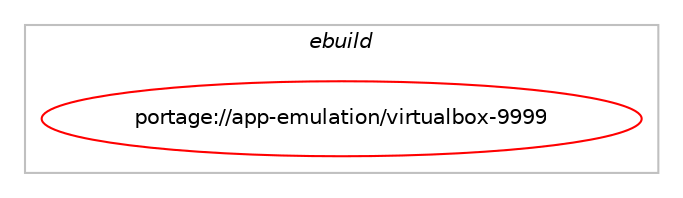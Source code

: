 digraph prolog {

# *************
# Graph options
# *************

newrank=true;
concentrate=true;
compound=true;
graph [rankdir=LR,fontname=Helvetica,fontsize=10,ranksep=1.5];#, ranksep=2.5, nodesep=0.2];
edge  [arrowhead=vee];
node  [fontname=Helvetica,fontsize=10];

# **********
# The ebuild
# **********

subgraph cluster_leftcol {
color=gray;
label=<<i>ebuild</i>>;
id [label="portage://app-emulation/virtualbox-9999", color=red, width=4, href="../app-emulation/virtualbox-9999.svg"];
}

# ****************
# The dependencies
# ****************

subgraph cluster_midcol {
color=gray;
label=<<i>dependencies</i>>;
subgraph cluster_compile {
fillcolor="#eeeeee";
style=filled;
label=<<i>compile</i>>;
# *** BEGIN UNKNOWN DEPENDENCY TYPE (TODO) ***
# id -> equal(use_conditional_group(positive,alsa,portage://app-emulation/virtualbox-9999,[package_dependency(portage://app-emulation/virtualbox-9999,install,no,media-libs,alsa-lib,greaterequal,[1.0.13,,,1.0.13],[],[])]))
# *** END UNKNOWN DEPENDENCY TYPE (TODO) ***

# *** BEGIN UNKNOWN DEPENDENCY TYPE (TODO) ***
# id -> equal(use_conditional_group(positive,dbus,portage://app-emulation/virtualbox-9999,[package_dependency(portage://app-emulation/virtualbox-9999,install,no,sys-apps,dbus,none,[,,],[],[])]))
# *** END UNKNOWN DEPENDENCY TYPE (TODO) ***

# *** BEGIN UNKNOWN DEPENDENCY TYPE (TODO) ***
# id -> equal(use_conditional_group(positive,gui,portage://app-emulation/virtualbox-9999,[package_dependency(portage://app-emulation/virtualbox-9999,install,no,dev-qt,qtbase,none,[,,],[slot(6)],[use(enable(widgets),none)]),package_dependency(portage://app-emulation/virtualbox-9999,install,no,dev-qt,qtscxml,none,[,,],[slot(6)],[]),package_dependency(portage://app-emulation/virtualbox-9999,install,no,dev-qt,qttools,none,[,,],[slot(6)],[use(enable(assistant),none)]),package_dependency(portage://app-emulation/virtualbox-9999,install,no,x11-libs,libX11,none,[,,],[],[]),package_dependency(portage://app-emulation/virtualbox-9999,install,no,x11-libs,libXt,none,[,,],[],[])]))
# *** END UNKNOWN DEPENDENCY TYPE (TODO) ***

# *** BEGIN UNKNOWN DEPENDENCY TYPE (TODO) ***
# id -> equal(use_conditional_group(positive,gui,portage://app-emulation/virtualbox-9999,[package_dependency(portage://app-emulation/virtualbox-9999,install,no,x11-base,xorg-proto,none,[,,],[],[]),package_dependency(portage://app-emulation/virtualbox-9999,install,no,x11-libs,libxcb,none,[,,],any_same_slot,[]),package_dependency(portage://app-emulation/virtualbox-9999,install,no,x11-libs,libXcursor,none,[,,],[],[]),package_dependency(portage://app-emulation/virtualbox-9999,install,no,x11-libs,libXext,none,[,,],[],[]),package_dependency(portage://app-emulation/virtualbox-9999,install,no,x11-libs,libXinerama,none,[,,],[],[]),package_dependency(portage://app-emulation/virtualbox-9999,install,no,x11-libs,libXmu,none,[,,],[],[]),package_dependency(portage://app-emulation/virtualbox-9999,install,no,x11-libs,libXrandr,none,[,,],[],[])]))
# *** END UNKNOWN DEPENDENCY TYPE (TODO) ***

# *** BEGIN UNKNOWN DEPENDENCY TYPE (TODO) ***
# id -> equal(use_conditional_group(positive,java,portage://app-emulation/virtualbox-9999,[package_dependency(portage://app-emulation/virtualbox-9999,install,no,dev-java,java-config,greaterequal,[2.2.0,,-r3,2.2.0-r3],[],[])]))
# *** END UNKNOWN DEPENDENCY TYPE (TODO) ***

# *** BEGIN UNKNOWN DEPENDENCY TYPE (TODO) ***
# id -> equal(use_conditional_group(positive,java,portage://app-emulation/virtualbox-9999,[package_dependency(portage://app-emulation/virtualbox-9999,install,no,virtual,jdk,none,[,,],[slot(1.8)],[])]))
# *** END UNKNOWN DEPENDENCY TYPE (TODO) ***

# *** BEGIN UNKNOWN DEPENDENCY TYPE (TODO) ***
# id -> equal(use_conditional_group(positive,lvm,portage://app-emulation/virtualbox-9999,[package_dependency(portage://app-emulation/virtualbox-9999,install,no,sys-fs,lvm2,none,[,,],[],[])]))
# *** END UNKNOWN DEPENDENCY TYPE (TODO) ***

# *** BEGIN UNKNOWN DEPENDENCY TYPE (TODO) ***
# id -> equal(use_conditional_group(positive,opengl,portage://app-emulation/virtualbox-9999,[package_dependency(portage://app-emulation/virtualbox-9999,install,no,media-libs,libglvnd,none,[,,],[],[use(enable(X),none)]),package_dependency(portage://app-emulation/virtualbox-9999,install,no,media-libs,vulkan-loader,none,[,,],[],[]),package_dependency(portage://app-emulation/virtualbox-9999,install,no,x11-libs,libX11,none,[,,],[],[]),package_dependency(portage://app-emulation/virtualbox-9999,install,no,x11-libs,libXt,none,[,,],[],[])]))
# *** END UNKNOWN DEPENDENCY TYPE (TODO) ***

# *** BEGIN UNKNOWN DEPENDENCY TYPE (TODO) ***
# id -> equal(use_conditional_group(positive,opengl,portage://app-emulation/virtualbox-9999,[package_dependency(portage://app-emulation/virtualbox-9999,install,no,x11-base,xorg-proto,none,[,,],[],[]),package_dependency(portage://app-emulation/virtualbox-9999,install,no,x11-libs,libXcursor,none,[,,],[],[]),package_dependency(portage://app-emulation/virtualbox-9999,install,no,x11-libs,libXinerama,none,[,,],[],[]),package_dependency(portage://app-emulation/virtualbox-9999,install,no,x11-libs,libXmu,none,[,,],[],[]),package_dependency(portage://app-emulation/virtualbox-9999,install,no,x11-libs,libXrandr,none,[,,],[],[]),package_dependency(portage://app-emulation/virtualbox-9999,install,no,virtual,glu,none,[,,],[],[])]))
# *** END UNKNOWN DEPENDENCY TYPE (TODO) ***

# *** BEGIN UNKNOWN DEPENDENCY TYPE (TODO) ***
# id -> equal(use_conditional_group(positive,pam,portage://app-emulation/virtualbox-9999,[package_dependency(portage://app-emulation/virtualbox-9999,install,no,sys-libs,pam,none,[,,],[],[])]))
# *** END UNKNOWN DEPENDENCY TYPE (TODO) ***

# *** BEGIN UNKNOWN DEPENDENCY TYPE (TODO) ***
# id -> equal(use_conditional_group(positive,pulseaudio,portage://app-emulation/virtualbox-9999,[package_dependency(portage://app-emulation/virtualbox-9999,install,no,media-libs,libpulse,none,[,,],[],[])]))
# *** END UNKNOWN DEPENDENCY TYPE (TODO) ***

# *** BEGIN UNKNOWN DEPENDENCY TYPE (TODO) ***
# id -> equal(use_conditional_group(positive,python,portage://app-emulation/virtualbox-9999,[use_conditional_group(positive,python_single_target_python3_10,portage://app-emulation/virtualbox-9999,[package_dependency(portage://app-emulation/virtualbox-9999,install,no,dev-lang,python,none,[,,],[slot(3.10)],[])]),use_conditional_group(positive,python_single_target_python3_11,portage://app-emulation/virtualbox-9999,[package_dependency(portage://app-emulation/virtualbox-9999,install,no,dev-lang,python,none,[,,],[slot(3.11)],[])])]))
# *** END UNKNOWN DEPENDENCY TYPE (TODO) ***

# *** BEGIN UNKNOWN DEPENDENCY TYPE (TODO) ***
# id -> equal(use_conditional_group(positive,sdl,portage://app-emulation/virtualbox-9999,[package_dependency(portage://app-emulation/virtualbox-9999,install,no,media-libs,libsdl2,none,[,,],[],[use(enable(X),none),use(enable(video),none)]),package_dependency(portage://app-emulation/virtualbox-9999,install,no,x11-libs,libX11,none,[,,],[],[]),package_dependency(portage://app-emulation/virtualbox-9999,install,no,x11-libs,libXt,none,[,,],[],[])]))
# *** END UNKNOWN DEPENDENCY TYPE (TODO) ***

# *** BEGIN UNKNOWN DEPENDENCY TYPE (TODO) ***
# id -> equal(use_conditional_group(positive,sdl,portage://app-emulation/virtualbox-9999,[package_dependency(portage://app-emulation/virtualbox-9999,install,no,x11-libs,libXcursor,none,[,,],[],[]),package_dependency(portage://app-emulation/virtualbox-9999,install,no,x11-libs,libXinerama,none,[,,],[],[])]))
# *** END UNKNOWN DEPENDENCY TYPE (TODO) ***

# *** BEGIN UNKNOWN DEPENDENCY TYPE (TODO) ***
# id -> equal(use_conditional_group(positive,udev,portage://app-emulation/virtualbox-9999,[package_dependency(portage://app-emulation/virtualbox-9999,install,no,virtual,udev,greaterequal,[171,,,171],[],[])]))
# *** END UNKNOWN DEPENDENCY TYPE (TODO) ***

# *** BEGIN UNKNOWN DEPENDENCY TYPE (TODO) ***
# id -> equal(use_conditional_group(positive,vboxwebsrv,portage://app-emulation/virtualbox-9999,[package_dependency(portage://app-emulation/virtualbox-9999,install,no,net-libs,gsoap,none,[,,],[],[use(disable(gnutls),negative),use(optenable(debug),none)])]))
# *** END UNKNOWN DEPENDENCY TYPE (TODO) ***

# *** BEGIN UNKNOWN DEPENDENCY TYPE (TODO) ***
# id -> equal(use_conditional_group(positive,vde,portage://app-emulation/virtualbox-9999,[package_dependency(portage://app-emulation/virtualbox-9999,install,no,net-misc,vde,none,[,,],[],[])]))
# *** END UNKNOWN DEPENDENCY TYPE (TODO) ***

# *** BEGIN UNKNOWN DEPENDENCY TYPE (TODO) ***
# id -> equal(use_conditional_group(positive,vnc,portage://app-emulation/virtualbox-9999,[package_dependency(portage://app-emulation/virtualbox-9999,install,no,net-libs,libvncserver,greaterequal,[0.9.9,,,0.9.9],[],[])]))
# *** END UNKNOWN DEPENDENCY TYPE (TODO) ***

# *** BEGIN UNKNOWN DEPENDENCY TYPE (TODO) ***
# id -> equal(package_dependency(portage://app-emulation/virtualbox-9999,install,no,acct-group,vboxusers,none,[,,],[],[]))
# *** END UNKNOWN DEPENDENCY TYPE (TODO) ***

# *** BEGIN UNKNOWN DEPENDENCY TYPE (TODO) ***
# id -> equal(package_dependency(portage://app-emulation/virtualbox-9999,install,no,app-arch,xz-utils,none,[,,],[],[]))
# *** END UNKNOWN DEPENDENCY TYPE (TODO) ***

# *** BEGIN UNKNOWN DEPENDENCY TYPE (TODO) ***
# id -> equal(package_dependency(portage://app-emulation/virtualbox-9999,install,no,dev-libs,libtpms,none,[,,],[],[]))
# *** END UNKNOWN DEPENDENCY TYPE (TODO) ***

# *** BEGIN UNKNOWN DEPENDENCY TYPE (TODO) ***
# id -> equal(package_dependency(portage://app-emulation/virtualbox-9999,install,no,dev-libs,libxml2,none,[,,],[],[]))
# *** END UNKNOWN DEPENDENCY TYPE (TODO) ***

# *** BEGIN UNKNOWN DEPENDENCY TYPE (TODO) ***
# id -> equal(package_dependency(portage://app-emulation/virtualbox-9999,install,no,dev-libs,libxslt,greaterequal,[1.1.19,,,1.1.19],[],[]))
# *** END UNKNOWN DEPENDENCY TYPE (TODO) ***

# *** BEGIN UNKNOWN DEPENDENCY TYPE (TODO) ***
# id -> equal(package_dependency(portage://app-emulation/virtualbox-9999,install,no,dev-libs,openssl,none,[,,],[slot(0),equal],[]))
# *** END UNKNOWN DEPENDENCY TYPE (TODO) ***

# *** BEGIN UNKNOWN DEPENDENCY TYPE (TODO) ***
# id -> equal(package_dependency(portage://app-emulation/virtualbox-9999,install,no,media-libs,libpng,none,[,,],[slot(0),equal],[]))
# *** END UNKNOWN DEPENDENCY TYPE (TODO) ***

# *** BEGIN UNKNOWN DEPENDENCY TYPE (TODO) ***
# id -> equal(package_dependency(portage://app-emulation/virtualbox-9999,install,no,media-libs,libvpx,none,[,,],[slot(0),equal],[]))
# *** END UNKNOWN DEPENDENCY TYPE (TODO) ***

# *** BEGIN UNKNOWN DEPENDENCY TYPE (TODO) ***
# id -> equal(package_dependency(portage://app-emulation/virtualbox-9999,install,no,net-misc,curl,none,[,,],[],[]))
# *** END UNKNOWN DEPENDENCY TYPE (TODO) ***

# *** BEGIN UNKNOWN DEPENDENCY TYPE (TODO) ***
# id -> equal(package_dependency(portage://app-emulation/virtualbox-9999,install,no,sys-libs,zlib,none,[,,],[],[]))
# *** END UNKNOWN DEPENDENCY TYPE (TODO) ***

# *** BEGIN UNKNOWN DEPENDENCY TYPE (TODO) ***
# id -> equal(package_dependency(portage://app-emulation/virtualbox-9999,install,no,virtual,libcrypt,none,[,,],any_same_slot,[]))
# *** END UNKNOWN DEPENDENCY TYPE (TODO) ***

# *** BEGIN UNKNOWN DEPENDENCY TYPE (TODO) ***
# id -> equal(package_dependency(portage://app-emulation/virtualbox-9999,install,no,virtual,linux-sources,none,[,,],[],[]))
# *** END UNKNOWN DEPENDENCY TYPE (TODO) ***

# *** BEGIN UNKNOWN DEPENDENCY TYPE (TODO) ***
# id -> equal(package_dependency(portage://app-emulation/virtualbox-9999,install,no,x11-libs,libXt,none,[,,],[],[]))
# *** END UNKNOWN DEPENDENCY TYPE (TODO) ***

}
subgraph cluster_compileandrun {
fillcolor="#eeeeee";
style=filled;
label=<<i>compile and run</i>>;
}
subgraph cluster_run {
fillcolor="#eeeeee";
style=filled;
label=<<i>run</i>>;
# *** BEGIN UNKNOWN DEPENDENCY TYPE (TODO) ***
# id -> equal(use_conditional_group(positive,dbus,portage://app-emulation/virtualbox-9999,[package_dependency(portage://app-emulation/virtualbox-9999,run,no,sys-apps,dbus,none,[,,],[],[])]))
# *** END UNKNOWN DEPENDENCY TYPE (TODO) ***

# *** BEGIN UNKNOWN DEPENDENCY TYPE (TODO) ***
# id -> equal(use_conditional_group(positive,dist-kernel,portage://app-emulation/virtualbox-9999,[package_dependency(portage://app-emulation/virtualbox-9999,run,no,virtual,dist-kernel,none,[,,],any_same_slot,[])]))
# *** END UNKNOWN DEPENDENCY TYPE (TODO) ***

# *** BEGIN UNKNOWN DEPENDENCY TYPE (TODO) ***
# id -> equal(use_conditional_group(positive,gui,portage://app-emulation/virtualbox-9999,[package_dependency(portage://app-emulation/virtualbox-9999,run,no,dev-qt,qtbase,none,[,,],[slot(6)],[use(enable(widgets),none)]),package_dependency(portage://app-emulation/virtualbox-9999,run,no,dev-qt,qtscxml,none,[,,],[slot(6)],[]),package_dependency(portage://app-emulation/virtualbox-9999,run,no,dev-qt,qttools,none,[,,],[slot(6)],[use(enable(assistant),none)]),package_dependency(portage://app-emulation/virtualbox-9999,run,no,x11-libs,libX11,none,[,,],[],[]),package_dependency(portage://app-emulation/virtualbox-9999,run,no,x11-libs,libXt,none,[,,],[],[])]))
# *** END UNKNOWN DEPENDENCY TYPE (TODO) ***

# *** BEGIN UNKNOWN DEPENDENCY TYPE (TODO) ***
# id -> equal(use_conditional_group(positive,gui,portage://app-emulation/virtualbox-9999,[package_dependency(portage://app-emulation/virtualbox-9999,run,no,x11-libs,libxcb,none,[,,],any_same_slot,[])]))
# *** END UNKNOWN DEPENDENCY TYPE (TODO) ***

# *** BEGIN UNKNOWN DEPENDENCY TYPE (TODO) ***
# id -> equal(use_conditional_group(positive,java,portage://app-emulation/virtualbox-9999,[package_dependency(portage://app-emulation/virtualbox-9999,run,no,dev-java,java-config,greaterequal,[2.2.0,,-r3,2.2.0-r3],[],[])]))
# *** END UNKNOWN DEPENDENCY TYPE (TODO) ***

# *** BEGIN UNKNOWN DEPENDENCY TYPE (TODO) ***
# id -> equal(use_conditional_group(positive,java,portage://app-emulation/virtualbox-9999,[package_dependency(portage://app-emulation/virtualbox-9999,run,no,virtual,jre,none,[,,],[slot(1.8)],[])]))
# *** END UNKNOWN DEPENDENCY TYPE (TODO) ***

# *** BEGIN UNKNOWN DEPENDENCY TYPE (TODO) ***
# id -> equal(use_conditional_group(positive,lvm,portage://app-emulation/virtualbox-9999,[package_dependency(portage://app-emulation/virtualbox-9999,run,no,sys-fs,lvm2,none,[,,],[],[])]))
# *** END UNKNOWN DEPENDENCY TYPE (TODO) ***

# *** BEGIN UNKNOWN DEPENDENCY TYPE (TODO) ***
# id -> equal(use_conditional_group(positive,opengl,portage://app-emulation/virtualbox-9999,[package_dependency(portage://app-emulation/virtualbox-9999,run,no,media-libs,libglvnd,none,[,,],[],[use(enable(X),none)]),package_dependency(portage://app-emulation/virtualbox-9999,run,no,media-libs,vulkan-loader,none,[,,],[],[]),package_dependency(portage://app-emulation/virtualbox-9999,run,no,x11-libs,libX11,none,[,,],[],[]),package_dependency(portage://app-emulation/virtualbox-9999,run,no,x11-libs,libXt,none,[,,],[],[])]))
# *** END UNKNOWN DEPENDENCY TYPE (TODO) ***

# *** BEGIN UNKNOWN DEPENDENCY TYPE (TODO) ***
# id -> equal(use_conditional_group(positive,pam,portage://app-emulation/virtualbox-9999,[package_dependency(portage://app-emulation/virtualbox-9999,run,no,sys-libs,pam,none,[,,],[],[])]))
# *** END UNKNOWN DEPENDENCY TYPE (TODO) ***

# *** BEGIN UNKNOWN DEPENDENCY TYPE (TODO) ***
# id -> equal(use_conditional_group(positive,python,portage://app-emulation/virtualbox-9999,[use_conditional_group(positive,python_single_target_python3_10,portage://app-emulation/virtualbox-9999,[package_dependency(portage://app-emulation/virtualbox-9999,run,no,dev-lang,python,none,[,,],[slot(3.10)],[])]),use_conditional_group(positive,python_single_target_python3_11,portage://app-emulation/virtualbox-9999,[package_dependency(portage://app-emulation/virtualbox-9999,run,no,dev-lang,python,none,[,,],[slot(3.11)],[])])]))
# *** END UNKNOWN DEPENDENCY TYPE (TODO) ***

# *** BEGIN UNKNOWN DEPENDENCY TYPE (TODO) ***
# id -> equal(use_conditional_group(positive,sdl,portage://app-emulation/virtualbox-9999,[package_dependency(portage://app-emulation/virtualbox-9999,run,no,media-libs,libsdl2,none,[,,],[],[use(enable(X),none),use(enable(video),none)]),package_dependency(portage://app-emulation/virtualbox-9999,run,no,x11-libs,libX11,none,[,,],[],[]),package_dependency(portage://app-emulation/virtualbox-9999,run,no,x11-libs,libXt,none,[,,],[],[])]))
# *** END UNKNOWN DEPENDENCY TYPE (TODO) ***

# *** BEGIN UNKNOWN DEPENDENCY TYPE (TODO) ***
# id -> equal(use_conditional_group(positive,vboxwebsrv,portage://app-emulation/virtualbox-9999,[package_dependency(portage://app-emulation/virtualbox-9999,run,no,net-libs,gsoap,none,[,,],[],[use(disable(gnutls),negative),use(optenable(debug),none)])]))
# *** END UNKNOWN DEPENDENCY TYPE (TODO) ***

# *** BEGIN UNKNOWN DEPENDENCY TYPE (TODO) ***
# id -> equal(use_conditional_group(positive,vde,portage://app-emulation/virtualbox-9999,[package_dependency(portage://app-emulation/virtualbox-9999,run,no,net-misc,vde,none,[,,],[],[])]))
# *** END UNKNOWN DEPENDENCY TYPE (TODO) ***

# *** BEGIN UNKNOWN DEPENDENCY TYPE (TODO) ***
# id -> equal(use_conditional_group(positive,vnc,portage://app-emulation/virtualbox-9999,[package_dependency(portage://app-emulation/virtualbox-9999,run,no,net-libs,libvncserver,greaterequal,[0.9.9,,,0.9.9],[],[])]))
# *** END UNKNOWN DEPENDENCY TYPE (TODO) ***

# *** BEGIN UNKNOWN DEPENDENCY TYPE (TODO) ***
# id -> equal(package_dependency(portage://app-emulation/virtualbox-9999,run,no,acct-group,vboxusers,none,[,,],[],[]))
# *** END UNKNOWN DEPENDENCY TYPE (TODO) ***

# *** BEGIN UNKNOWN DEPENDENCY TYPE (TODO) ***
# id -> equal(package_dependency(portage://app-emulation/virtualbox-9999,run,no,app-arch,xz-utils,none,[,,],[],[]))
# *** END UNKNOWN DEPENDENCY TYPE (TODO) ***

# *** BEGIN UNKNOWN DEPENDENCY TYPE (TODO) ***
# id -> equal(package_dependency(portage://app-emulation/virtualbox-9999,run,no,dev-libs,libtpms,none,[,,],[],[]))
# *** END UNKNOWN DEPENDENCY TYPE (TODO) ***

# *** BEGIN UNKNOWN DEPENDENCY TYPE (TODO) ***
# id -> equal(package_dependency(portage://app-emulation/virtualbox-9999,run,no,dev-libs,libxml2,none,[,,],[],[]))
# *** END UNKNOWN DEPENDENCY TYPE (TODO) ***

# *** BEGIN UNKNOWN DEPENDENCY TYPE (TODO) ***
# id -> equal(package_dependency(portage://app-emulation/virtualbox-9999,run,no,dev-libs,openssl,none,[,,],[slot(0),equal],[]))
# *** END UNKNOWN DEPENDENCY TYPE (TODO) ***

# *** BEGIN UNKNOWN DEPENDENCY TYPE (TODO) ***
# id -> equal(package_dependency(portage://app-emulation/virtualbox-9999,run,no,media-libs,libpng,none,[,,],[slot(0),equal],[]))
# *** END UNKNOWN DEPENDENCY TYPE (TODO) ***

# *** BEGIN UNKNOWN DEPENDENCY TYPE (TODO) ***
# id -> equal(package_dependency(portage://app-emulation/virtualbox-9999,run,no,media-libs,libvpx,none,[,,],[slot(0),equal],[]))
# *** END UNKNOWN DEPENDENCY TYPE (TODO) ***

# *** BEGIN UNKNOWN DEPENDENCY TYPE (TODO) ***
# id -> equal(package_dependency(portage://app-emulation/virtualbox-9999,run,no,net-misc,curl,none,[,,],[],[]))
# *** END UNKNOWN DEPENDENCY TYPE (TODO) ***

# *** BEGIN UNKNOWN DEPENDENCY TYPE (TODO) ***
# id -> equal(package_dependency(portage://app-emulation/virtualbox-9999,run,no,sys-apps,kmod,none,[,,],[],[use(enable(tools),none)]))
# *** END UNKNOWN DEPENDENCY TYPE (TODO) ***

# *** BEGIN UNKNOWN DEPENDENCY TYPE (TODO) ***
# id -> equal(package_dependency(portage://app-emulation/virtualbox-9999,run,no,sys-libs,zlib,none,[,,],[],[]))
# *** END UNKNOWN DEPENDENCY TYPE (TODO) ***

# *** BEGIN UNKNOWN DEPENDENCY TYPE (TODO) ***
# id -> equal(package_dependency(portage://app-emulation/virtualbox-9999,run,no,virtual,tmpfiles,none,[,,],[],[]))
# *** END UNKNOWN DEPENDENCY TYPE (TODO) ***

# *** BEGIN UNKNOWN DEPENDENCY TYPE (TODO) ***
# id -> equal(package_dependency(portage://app-emulation/virtualbox-9999,run,weak,app-emulation,virtualbox-modules,none,[,,],[],[]))
# *** END UNKNOWN DEPENDENCY TYPE (TODO) ***

}
}

# **************
# The candidates
# **************

subgraph cluster_choices {
rank=same;
color=gray;
label=<<i>candidates</i>>;

}

}
